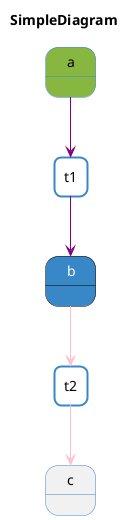 @startuml
allow_mixing
title SimpleDiagram
skinparam titleBorderRoundCorner 15
skinparam titleBorderThickness 2
skinparam state {
    BackgroundColor<<initial>> #87b741
    BackgroundColor<<marked>> #3887C6
    BorderColor #3887C6
    BorderColor<<marked>> Black
    FontColor<<marked>> White
}
skinparam agent {
    BackgroundColor #ffffff
    BorderColor #3887C6
}
state "a" <<initial>>
state "b" <<marked>>
state "c"
agent "t1"
agent "t2"
"a" -[#Purple]-> "t1"
"t1" -[#Purple]-> "b"
"b" -[#Pink]-> "t2"
"t2" -[#Pink]-> "c"
@enduml
